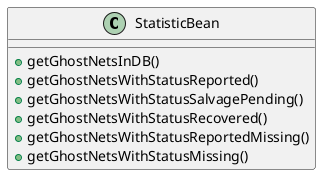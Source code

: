 
    @startuml
    class StatisticBean {
        +getGhostNetsInDB()
        +getGhostNetsWithStatusReported()
        +getGhostNetsWithStatusSalvagePending()
        +getGhostNetsWithStatusRecovered()
        +getGhostNetsWithStatusReportedMissing()
        +getGhostNetsWithStatusMissing()
    }
    @enduml
    